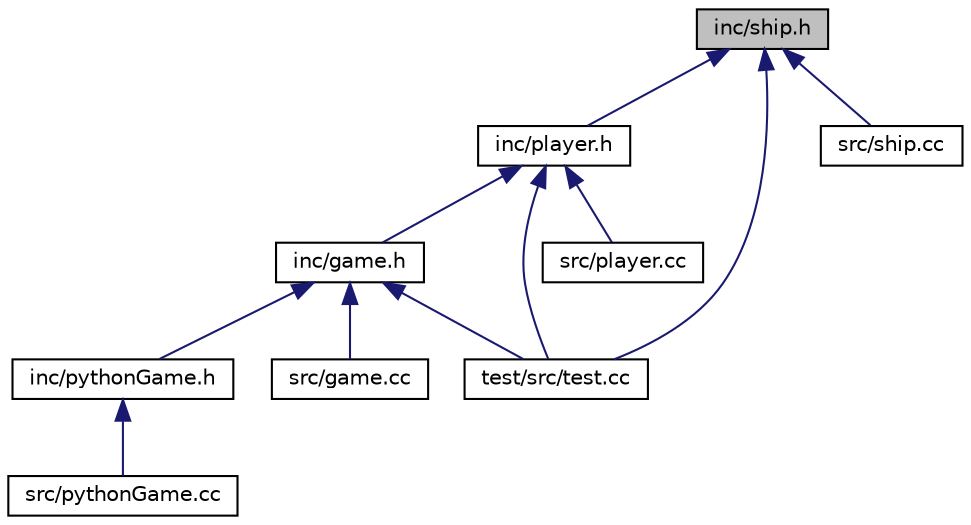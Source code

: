 digraph "inc/ship.h"
{
  edge [fontname="Helvetica",fontsize="10",labelfontname="Helvetica",labelfontsize="10"];
  node [fontname="Helvetica",fontsize="10",shape=record];
  Node1 [label="inc/ship.h",height=0.2,width=0.4,color="black", fillcolor="grey75", style="filled", fontcolor="black"];
  Node1 -> Node2 [dir="back",color="midnightblue",fontsize="10",style="solid",fontname="Helvetica"];
  Node2 [label="inc/player.h",height=0.2,width=0.4,color="black", fillcolor="white", style="filled",URL="$player_8h.html"];
  Node2 -> Node3 [dir="back",color="midnightblue",fontsize="10",style="solid",fontname="Helvetica"];
  Node3 [label="inc/game.h",height=0.2,width=0.4,color="black", fillcolor="white", style="filled",URL="$game_8h.html"];
  Node3 -> Node4 [dir="back",color="midnightblue",fontsize="10",style="solid",fontname="Helvetica"];
  Node4 [label="inc/pythonGame.h",height=0.2,width=0.4,color="black", fillcolor="white", style="filled",URL="$pythonGame_8h.html"];
  Node4 -> Node5 [dir="back",color="midnightblue",fontsize="10",style="solid",fontname="Helvetica"];
  Node5 [label="src/pythonGame.cc",height=0.2,width=0.4,color="black", fillcolor="white", style="filled",URL="$pythonGame_8cc.html"];
  Node3 -> Node6 [dir="back",color="midnightblue",fontsize="10",style="solid",fontname="Helvetica"];
  Node6 [label="src/game.cc",height=0.2,width=0.4,color="black", fillcolor="white", style="filled",URL="$game_8cc.html"];
  Node3 -> Node7 [dir="back",color="midnightblue",fontsize="10",style="solid",fontname="Helvetica"];
  Node7 [label="test/src/test.cc",height=0.2,width=0.4,color="black", fillcolor="white", style="filled",URL="$test_8cc.html"];
  Node2 -> Node8 [dir="back",color="midnightblue",fontsize="10",style="solid",fontname="Helvetica"];
  Node8 [label="src/player.cc",height=0.2,width=0.4,color="black", fillcolor="white", style="filled",URL="$player_8cc.html"];
  Node2 -> Node7 [dir="back",color="midnightblue",fontsize="10",style="solid",fontname="Helvetica"];
  Node1 -> Node9 [dir="back",color="midnightblue",fontsize="10",style="solid",fontname="Helvetica"];
  Node9 [label="src/ship.cc",height=0.2,width=0.4,color="black", fillcolor="white", style="filled",URL="$ship_8cc.html"];
  Node1 -> Node7 [dir="back",color="midnightblue",fontsize="10",style="solid",fontname="Helvetica"];
}
